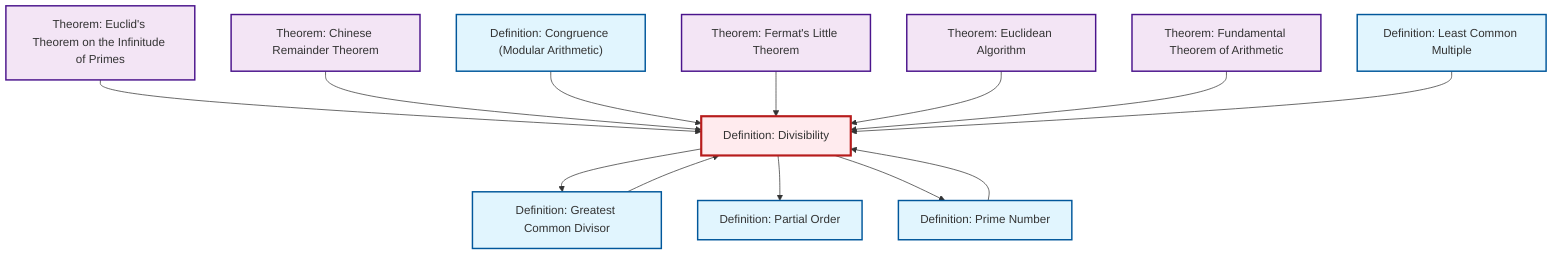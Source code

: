 graph TD
    classDef definition fill:#e1f5fe,stroke:#01579b,stroke-width:2px
    classDef theorem fill:#f3e5f5,stroke:#4a148c,stroke-width:2px
    classDef axiom fill:#fff3e0,stroke:#e65100,stroke-width:2px
    classDef example fill:#e8f5e9,stroke:#1b5e20,stroke-width:2px
    classDef current fill:#ffebee,stroke:#b71c1c,stroke-width:3px
    thm-fundamental-arithmetic["Theorem: Fundamental Theorem of Arithmetic"]:::theorem
    def-lcm["Definition: Least Common Multiple"]:::definition
    thm-fermat-little["Theorem: Fermat's Little Theorem"]:::theorem
    thm-euclidean-algorithm["Theorem: Euclidean Algorithm"]:::theorem
    def-partial-order["Definition: Partial Order"]:::definition
    thm-chinese-remainder["Theorem: Chinese Remainder Theorem"]:::theorem
    def-prime["Definition: Prime Number"]:::definition
    def-congruence["Definition: Congruence (Modular Arithmetic)"]:::definition
    def-gcd["Definition: Greatest Common Divisor"]:::definition
    thm-euclid-infinitude-primes["Theorem: Euclid's Theorem on the Infinitude of Primes"]:::theorem
    def-divisibility["Definition: Divisibility"]:::definition
    thm-euclid-infinitude-primes --> def-divisibility
    def-gcd --> def-divisibility
    def-divisibility --> def-gcd
    thm-chinese-remainder --> def-divisibility
    def-congruence --> def-divisibility
    thm-fermat-little --> def-divisibility
    def-divisibility --> def-partial-order
    thm-euclidean-algorithm --> def-divisibility
    def-divisibility --> def-prime
    def-prime --> def-divisibility
    thm-fundamental-arithmetic --> def-divisibility
    def-lcm --> def-divisibility
    class def-divisibility current
